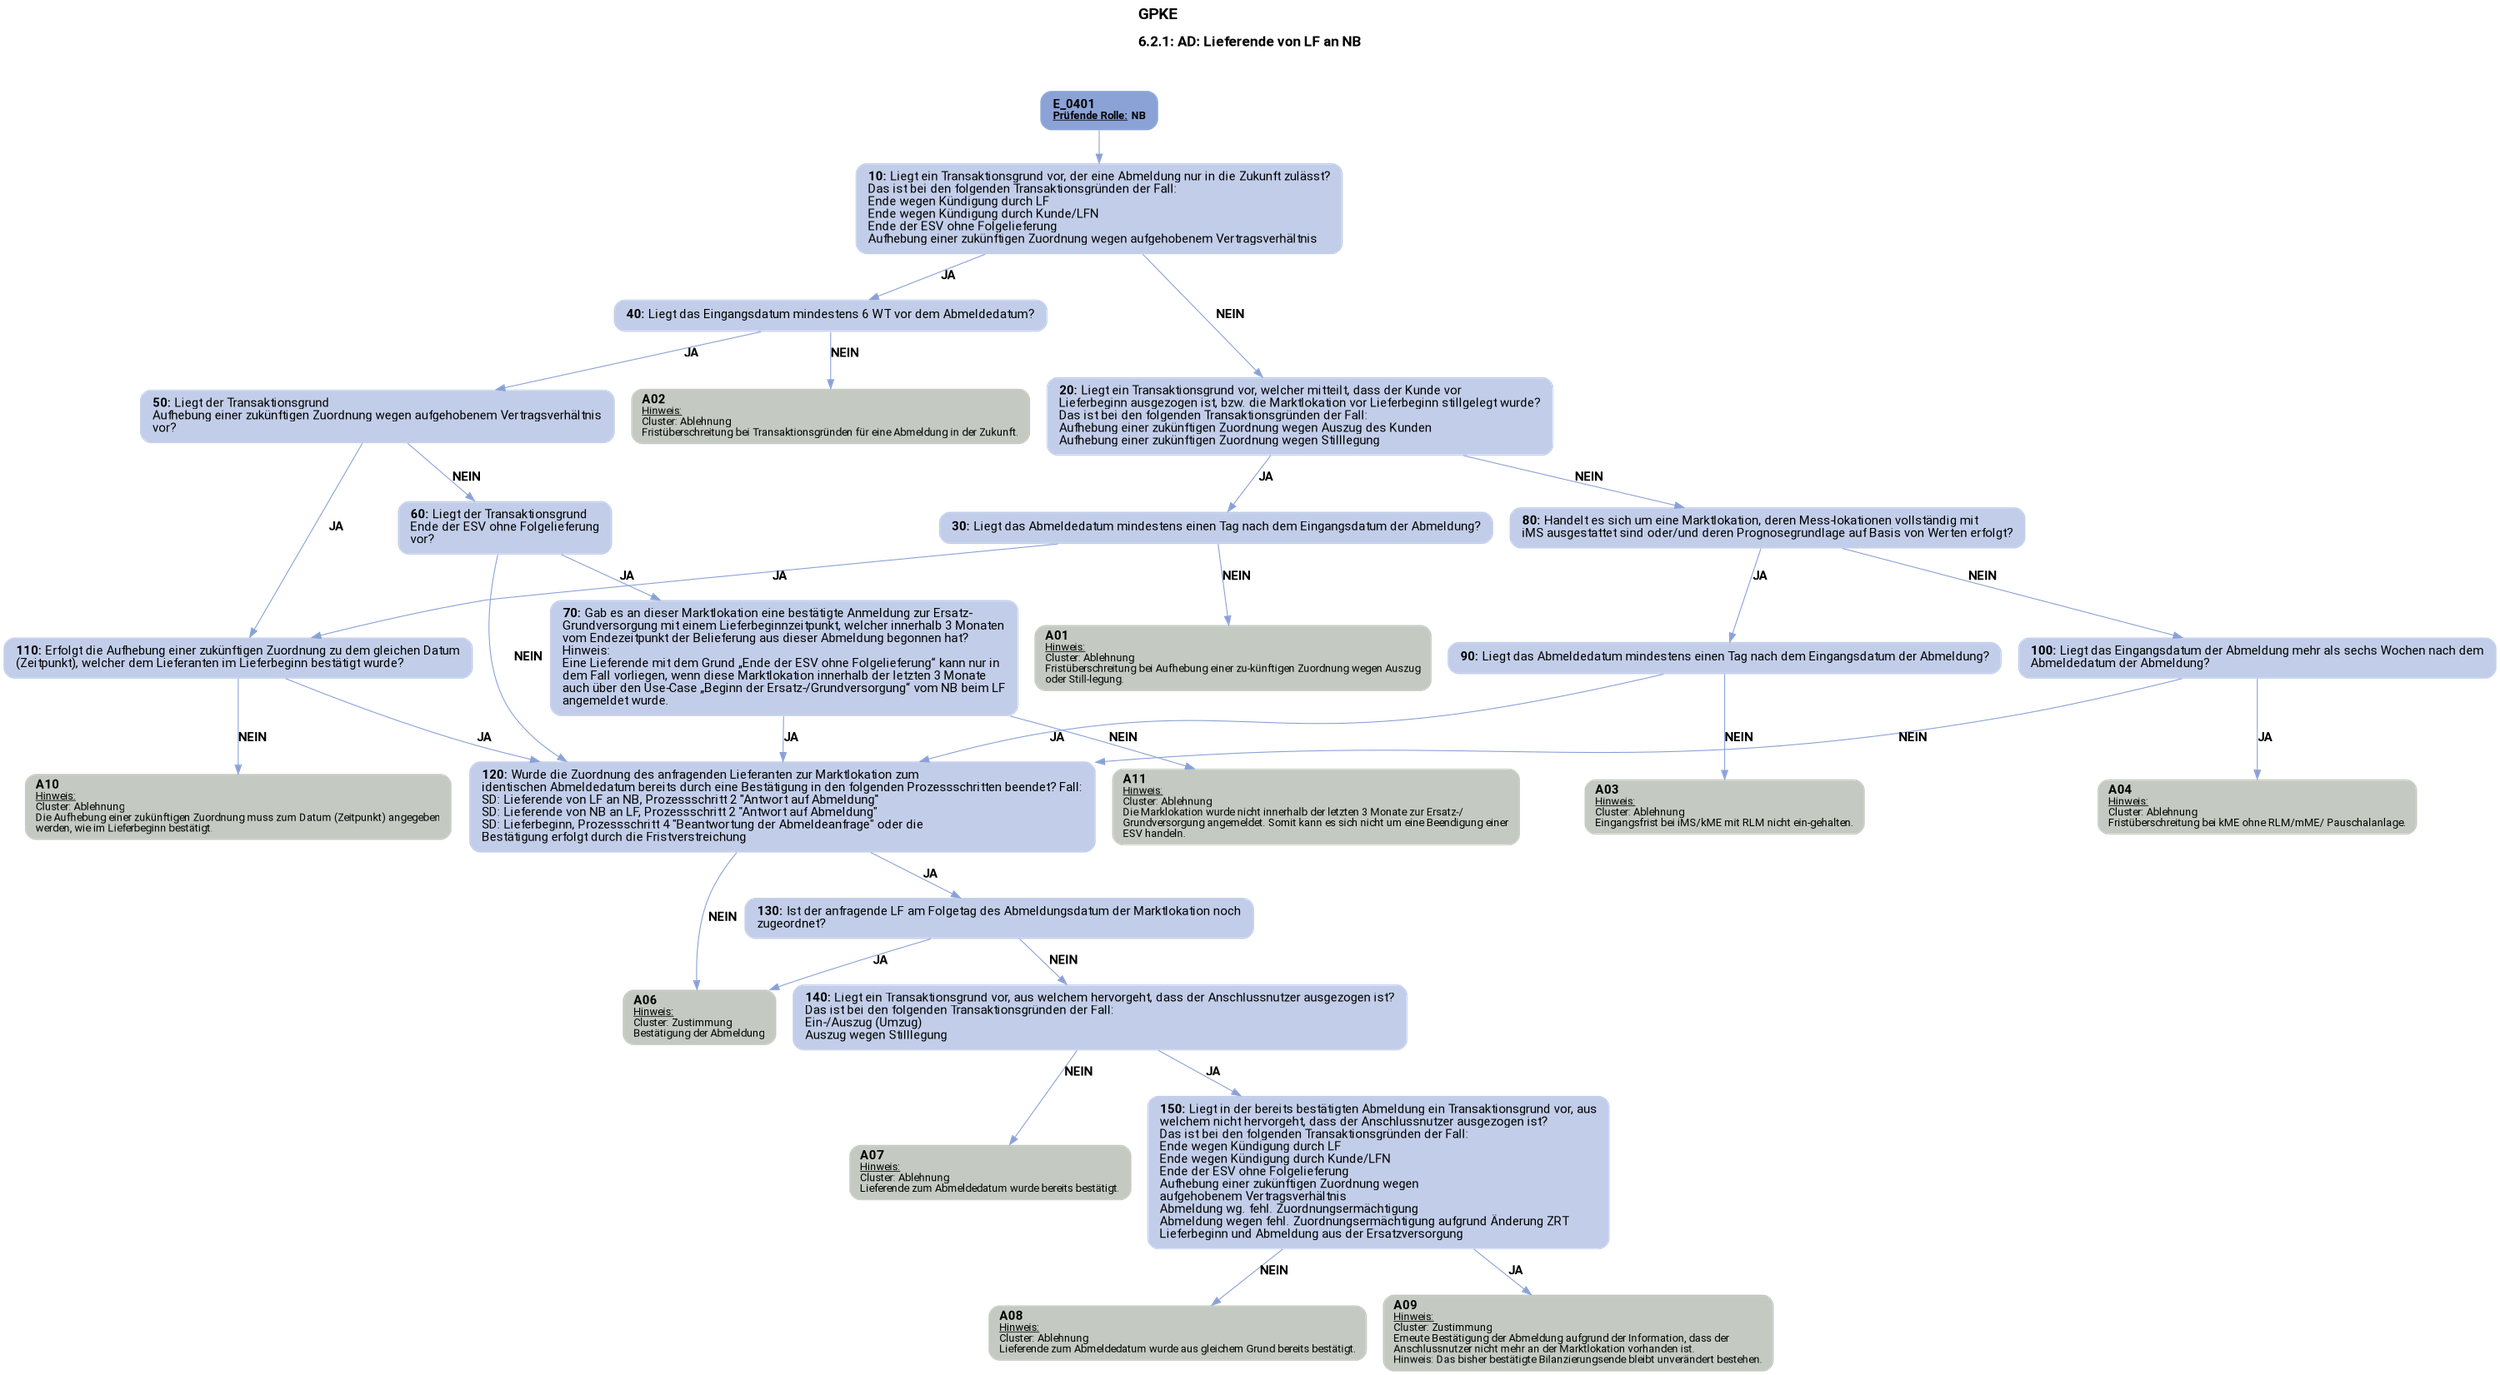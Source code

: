 digraph D {
    labelloc="t";
    label=<<B><FONT POINT-SIZE="18">GPKE</FONT></B><BR align="left"/><BR/><B><FONT POINT-SIZE="16">6.2.1: AD: Lieferende von LF an NB</FONT></B><BR align="left"/><BR/><BR/><BR/>>;
    ratio="compress";
    concentrate=true;
    pack=true;
    rankdir=TB;
    packmode="array";
    size="20,20";
    "Start" [margin="0.2,0.12", shape=box, style="filled,rounded", penwidth=0.0, fillcolor="#8ba2d7", label=<<B>E_0401</B><BR align="left"/><FONT point-size="12"><B><U>Prüfende Rolle:</U> NB</B></FONT><BR align="center"/>>, fontname="Roboto, sans-serif"];
    "10" [margin="0.2,0.12", shape=box, style="filled,rounded", penwidth=0.0, fillcolor="#c2cee9", label=<<B>10: </B>Liegt ein Transaktionsgrund vor, der eine Abmeldung nur in die Zukunft zulässt?<BR align="left"/>Das ist bei den folgenden Transaktionsgründen der Fall:<BR align="left"/>Ende wegen Kündigung durch LF<BR align="left"/>Ende wegen Kündigung durch Kunde/LFN<BR align="left"/>Ende der ESV ohne Folgelieferung<BR align="left"/>Aufhebung einer zukünftigen Zuordnung wegen aufgehobenem Vertragsverhältnis<BR align="left"/>>, fontname="Roboto, sans-serif"];
    "20" [margin="0.2,0.12", shape=box, style="filled,rounded", penwidth=0.0, fillcolor="#c2cee9", label=<<B>20: </B>Liegt ein Transaktionsgrund vor, welcher mitteilt, dass der Kunde vor<BR align="left"/>Lieferbeginn ausgezogen ist, bzw. die Marktlokation vor Lieferbeginn stillgelegt wurde?<BR align="left"/>Das ist bei den folgenden Transaktionsgründen der Fall:<BR align="left"/>Aufhebung einer zukünftigen Zuordnung wegen Auszug des Kunden<BR align="left"/>Aufhebung einer zukünftigen Zuordnung wegen Stilllegung<BR align="left"/>>, fontname="Roboto, sans-serif"];
    "30" [margin="0.2,0.12", shape=box, style="filled,rounded", penwidth=0.0, fillcolor="#c2cee9", label=<<B>30: </B>Liegt das Abmeldedatum mindestens einen Tag nach dem Eingangsdatum der Abmeldung?<BR align="left"/>>, fontname="Roboto, sans-serif"];
    "A01" [margin="0.17,0.08", shape=box, style="filled,rounded", penwidth=0.0, fillcolor="#c4cac1", label=<<B>A01</B><BR align="left"/><FONT point-size="12"><U>Hinweis:</U><BR align="left"/>Cluster: Ablehnung<BR align="left"/>Fristüberschreitung bei Aufhebung einer zu-künftigen Zuordnung wegen Auszug<BR align="left"/>oder Still-legung.<BR align="left"/></FONT>>, fontname="Roboto, sans-serif"];
    "40" [margin="0.2,0.12", shape=box, style="filled,rounded", penwidth=0.0, fillcolor="#c2cee9", label=<<B>40: </B>Liegt das Eingangsdatum mindestens 6 WT vor dem Abmeldedatum?<BR align="left"/>>, fontname="Roboto, sans-serif"];
    "A02" [margin="0.17,0.08", shape=box, style="filled,rounded", penwidth=0.0, fillcolor="#c4cac1", label=<<B>A02</B><BR align="left"/><FONT point-size="12"><U>Hinweis:</U><BR align="left"/>Cluster: Ablehnung<BR align="left"/>Fristüberschreitung bei Transaktionsgründen für eine Abmeldung in der Zukunft.<BR align="left"/></FONT>>, fontname="Roboto, sans-serif"];
    "50" [margin="0.2,0.12", shape=box, style="filled,rounded", penwidth=0.0, fillcolor="#c2cee9", label=<<B>50: </B>Liegt der Transaktionsgrund<BR align="left"/>Aufhebung einer zukünftigen Zuordnung wegen aufgehobenem Vertragsverhältnis<BR align="left"/>vor?<BR align="left"/>>, fontname="Roboto, sans-serif"];
    "60" [margin="0.2,0.12", shape=box, style="filled,rounded", penwidth=0.0, fillcolor="#c2cee9", label=<<B>60: </B>Liegt der Transaktionsgrund <BR align="left"/>Ende der ESV ohne Folgelieferung<BR align="left"/>vor?<BR align="left"/>>, fontname="Roboto, sans-serif"];
    "70" [margin="0.2,0.12", shape=box, style="filled,rounded", penwidth=0.0, fillcolor="#c2cee9", label=<<B>70: </B>Gab es an dieser Marktlokation eine bestätigte Anmeldung zur Ersatz-<BR align="left"/>Grundversorgung mit einem Lieferbeginnzeitpunkt, welcher innerhalb 3 Monaten<BR align="left"/>vom Endezeitpunkt der Belieferung aus dieser Abmeldung begonnen hat?<BR align="left"/>Hinweis:<BR align="left"/>Eine Lieferende mit dem Grund „Ende der ESV ohne Folgelieferung“ kann nur in<BR align="left"/>dem Fall vorliegen, wenn diese Marktlokation innerhalb der letzten 3 Monate<BR align="left"/>auch über den Use-Case „Beginn der Ersatz-/Grundversorgung“ vom NB beim LF<BR align="left"/>angemeldet wurde.<BR align="left"/>>, fontname="Roboto, sans-serif"];
    "A11" [margin="0.17,0.08", shape=box, style="filled,rounded", penwidth=0.0, fillcolor="#c4cac1", label=<<B>A11</B><BR align="left"/><FONT point-size="12"><U>Hinweis:</U><BR align="left"/>Cluster: Ablehnung<BR align="left"/>Die Marklokation wurde nicht innerhalb der letzten 3 Monate zur Ersatz-/<BR align="left"/>Grundversorgung angemeldet. Somit kann es sich nicht um eine Beendigung einer<BR align="left"/>ESV handeln.<BR align="left"/></FONT>>, fontname="Roboto, sans-serif"];
    "80" [margin="0.2,0.12", shape=box, style="filled,rounded", penwidth=0.0, fillcolor="#c2cee9", label=<<B>80: </B>Handelt es sich um eine Marktlokation, deren Mess-lokationen vollständig mit<BR align="left"/>iMS ausgestattet sind oder/und deren Prognosegrundlage auf Basis von Werten erfolgt?<BR align="left"/>>, fontname="Roboto, sans-serif"];
    "90" [margin="0.2,0.12", shape=box, style="filled,rounded", penwidth=0.0, fillcolor="#c2cee9", label=<<B>90: </B>Liegt das Abmeldedatum mindestens einen Tag nach dem Eingangsdatum der Abmeldung?<BR align="left"/>>, fontname="Roboto, sans-serif"];
    "A03" [margin="0.17,0.08", shape=box, style="filled,rounded", penwidth=0.0, fillcolor="#c4cac1", label=<<B>A03</B><BR align="left"/><FONT point-size="12"><U>Hinweis:</U><BR align="left"/>Cluster: Ablehnung<BR align="left"/>Eingangsfrist bei iMS/kME mit RLM nicht ein-gehalten.<BR align="left"/></FONT>>, fontname="Roboto, sans-serif"];
    "100" [margin="0.2,0.12", shape=box, style="filled,rounded", penwidth=0.0, fillcolor="#c2cee9", label=<<B>100: </B>Liegt das Eingangsdatum der Abmeldung mehr als sechs Wochen nach dem<BR align="left"/>Abmeldedatum der Abmeldung?<BR align="left"/>>, fontname="Roboto, sans-serif"];
    "A04" [margin="0.17,0.08", shape=box, style="filled,rounded", penwidth=0.0, fillcolor="#c4cac1", label=<<B>A04</B><BR align="left"/><FONT point-size="12"><U>Hinweis:</U><BR align="left"/>Cluster: Ablehnung<BR align="left"/>Fristüberschreitung bei kME ohne RLM/mME/ Pauschalanlage.<BR align="left"/></FONT>>, fontname="Roboto, sans-serif"];
    "110" [margin="0.2,0.12", shape=box, style="filled,rounded", penwidth=0.0, fillcolor="#c2cee9", label=<<B>110: </B>Erfolgt die Aufhebung einer zukünftigen Zuordnung zu dem gleichen Datum<BR align="left"/>(Zeitpunkt), welcher dem Lieferanten im Lieferbeginn bestätigt wurde?<BR align="left"/>>, fontname="Roboto, sans-serif"];
    "A10" [margin="0.17,0.08", shape=box, style="filled,rounded", penwidth=0.0, fillcolor="#c4cac1", label=<<B>A10</B><BR align="left"/><FONT point-size="12"><U>Hinweis:</U><BR align="left"/>Cluster: Ablehnung<BR align="left"/>Die Aufhebung einer zukünftigen Zuordnung muss zum Datum (Zeitpunkt) angegeben<BR align="left"/>werden, wie im Lieferbeginn bestätigt.<BR align="left"/></FONT>>, fontname="Roboto, sans-serif"];
    "120" [margin="0.2,0.12", shape=box, style="filled,rounded", penwidth=0.0, fillcolor="#c2cee9", label=<<B>120: </B>Wurde die Zuordnung des anfragenden Lieferanten zur Marktlokation zum<BR align="left"/>identischen Abmeldedatum bereits durch eine Bestätigung in den folgenden Prozessschritten beendet? Fall:<BR align="left"/>SD: Lieferende von LF an NB, Prozessschritt 2 "Antwort auf Abmeldung"<BR align="left"/>SD: Lieferende von NB an LF, Prozessschritt 2 "Antwort auf Abmeldung"<BR align="left"/>SD: Lieferbeginn, Prozessschritt 4 "Beantwortung der Abmeldeanfrage" oder die<BR align="left"/>Bestätigung erfolgt durch die Fristverstreichung<BR align="left"/>>, fontname="Roboto, sans-serif"];
    "A06" [margin="0.17,0.08", shape=box, style="filled,rounded", penwidth=0.0, fillcolor="#c4cac1", label=<<B>A06</B><BR align="left"/><FONT point-size="12"><U>Hinweis:</U><BR align="left"/>Cluster: Zustimmung<BR align="left"/>Bestätigung der Abmeldung<BR align="left"/></FONT>>, fontname="Roboto, sans-serif"];
    "130" [margin="0.2,0.12", shape=box, style="filled,rounded", penwidth=0.0, fillcolor="#c2cee9", label=<<B>130: </B>Ist der anfragende LF am Folgetag des Abmeldungsdatum der Marktlokation noch<BR align="left"/>zugeordnet?<BR align="left"/>>, fontname="Roboto, sans-serif"];
    "140" [margin="0.2,0.12", shape=box, style="filled,rounded", penwidth=0.0, fillcolor="#c2cee9", label=<<B>140: </B>Liegt ein Transaktionsgrund vor, aus welchem hervorgeht, dass der Anschlussnutzer ausgezogen ist?<BR align="left"/>Das ist bei den folgenden Transaktionsgründen der Fall:<BR align="left"/>Ein-/Auszug (Umzug)<BR align="left"/>Auszug wegen Stilllegung<BR align="left"/>>, fontname="Roboto, sans-serif"];
    "A07" [margin="0.17,0.08", shape=box, style="filled,rounded", penwidth=0.0, fillcolor="#c4cac1", label=<<B>A07</B><BR align="left"/><FONT point-size="12"><U>Hinweis:</U><BR align="left"/>Cluster: Ablehnung <BR align="left"/>Lieferende zum Abmeldedatum wurde bereits bestätigt.<BR align="left"/></FONT>>, fontname="Roboto, sans-serif"];
    "150" [margin="0.2,0.12", shape=box, style="filled,rounded", penwidth=0.0, fillcolor="#c2cee9", label=<<B>150: </B>Liegt in der bereits bestätigten Abmeldung ein Transaktionsgrund vor, aus<BR align="left"/>welchem nicht hervorgeht, dass der Anschlussnutzer ausgezogen ist?<BR align="left"/>Das ist bei den folgenden Transaktionsgründen der Fall:<BR align="left"/>Ende wegen Kündigung durch LF<BR align="left"/>Ende wegen Kündigung durch Kunde/LFN<BR align="left"/>Ende der ESV ohne Folgelieferung<BR align="left"/>Aufhebung einer zukünftigen Zuordnung wegen<BR align="left"/>aufgehobenem Vertragsverhältnis<BR align="left"/>Abmeldung wg. fehl. Zuordnungsermächtigung<BR align="left"/>Abmeldung wegen fehl. Zuordnungsermächtigung aufgrund Änderung ZRT<BR align="left"/>Lieferbeginn und Abmeldung aus der Ersatzversorgung<BR align="left"/>>, fontname="Roboto, sans-serif"];
    "A08" [margin="0.17,0.08", shape=box, style="filled,rounded", penwidth=0.0, fillcolor="#c4cac1", label=<<B>A08</B><BR align="left"/><FONT point-size="12"><U>Hinweis:</U><BR align="left"/>Cluster: Ablehnung<BR align="left"/>Lieferende zum Abmeldedatum wurde aus gleichem Grund bereits bestätigt.<BR align="left"/></FONT>>, fontname="Roboto, sans-serif"];
    "A09" [margin="0.17,0.08", shape=box, style="filled,rounded", penwidth=0.0, fillcolor="#c4cac1", label=<<B>A09</B><BR align="left"/><FONT point-size="12"><U>Hinweis:</U><BR align="left"/>Cluster: Zustimmung<BR align="left"/>Erneute Bestätigung der Abmeldung aufgrund der Information, dass der<BR align="left"/>Anschlussnutzer nicht mehr an der Marktlokation vorhanden ist.<BR align="left"/>Hinweis: Das bisher bestätigte Bilanzierungsende bleibt unverändert bestehen.<BR align="left"/></FONT>>, fontname="Roboto, sans-serif"];

    "Start" -> "10" [color="#88a0d6"];
    "10" -> "40" [label=<<B>JA</B>>, color="#88a0d6", fontname="Roboto, sans-serif"];
    "10" -> "20" [label=<<B>NEIN</B>>, color="#88a0d6", fontname="Roboto, sans-serif"];
    "20" -> "30" [label=<<B>JA</B>>, color="#88a0d6", fontname="Roboto, sans-serif"];
    "20" -> "80" [label=<<B>NEIN</B>>, color="#88a0d6", fontname="Roboto, sans-serif"];
    "30" -> "A01" [label=<<B>NEIN</B>>, color="#88a0d6", fontname="Roboto, sans-serif"];
    "30" -> "110" [label=<<B>JA</B>>, color="#88a0d6", fontname="Roboto, sans-serif"];
    "40" -> "A02" [label=<<B>NEIN</B>>, color="#88a0d6", fontname="Roboto, sans-serif"];
    "40" -> "50" [label=<<B>JA</B>>, color="#88a0d6", fontname="Roboto, sans-serif"];
    "50" -> "110" [label=<<B>JA</B>>, color="#88a0d6", fontname="Roboto, sans-serif"];
    "50" -> "60" [label=<<B>NEIN</B>>, color="#88a0d6", fontname="Roboto, sans-serif"];
    "60" -> "70" [label=<<B>JA</B>>, color="#88a0d6", fontname="Roboto, sans-serif"];
    "60" -> "120" [label=<<B>NEIN</B>>, color="#88a0d6", fontname="Roboto, sans-serif"];
    "70" -> "A11" [label=<<B>NEIN</B>>, color="#88a0d6", fontname="Roboto, sans-serif"];
    "70" -> "120" [label=<<B>JA</B>>, color="#88a0d6", fontname="Roboto, sans-serif"];
    "80" -> "90" [label=<<B>JA</B>>, color="#88a0d6", fontname="Roboto, sans-serif"];
    "80" -> "100" [label=<<B>NEIN</B>>, color="#88a0d6", fontname="Roboto, sans-serif"];
    "90" -> "A03" [label=<<B>NEIN</B>>, color="#88a0d6", fontname="Roboto, sans-serif"];
    "90" -> "120" [label=<<B>JA</B>>, color="#88a0d6", fontname="Roboto, sans-serif"];
    "100" -> "A04" [label=<<B>JA</B>>, color="#88a0d6", fontname="Roboto, sans-serif"];
    "100" -> "120" [label=<<B>NEIN</B>>, color="#88a0d6", fontname="Roboto, sans-serif"];
    "110" -> "A10" [label=<<B>NEIN</B>>, color="#88a0d6", fontname="Roboto, sans-serif"];
    "110" -> "120" [label=<<B>JA</B>>, color="#88a0d6", fontname="Roboto, sans-serif"];
    "120" -> "130" [label=<<B>JA</B>>, color="#88a0d6", fontname="Roboto, sans-serif"];
    "120" -> "A06" [label=<<B>NEIN</B>>, color="#88a0d6", fontname="Roboto, sans-serif"];
    "130" -> "140" [label=<<B>NEIN</B>>, color="#88a0d6", fontname="Roboto, sans-serif"];
    "130" -> "A06" [label=<<B>JA</B>>, color="#88a0d6", fontname="Roboto, sans-serif"];
    "140" -> "A07" [label=<<B>NEIN</B>>, color="#88a0d6", fontname="Roboto, sans-serif"];
    "140" -> "150" [label=<<B>JA</B>>, color="#88a0d6", fontname="Roboto, sans-serif"];
    "150" -> "A08" [label=<<B>NEIN</B>>, color="#88a0d6", fontname="Roboto, sans-serif"];
    "150" -> "A09" [label=<<B>JA</B>>, color="#88a0d6", fontname="Roboto, sans-serif"];

    bgcolor="transparent";
fontname="Roboto, sans-serif";
}
